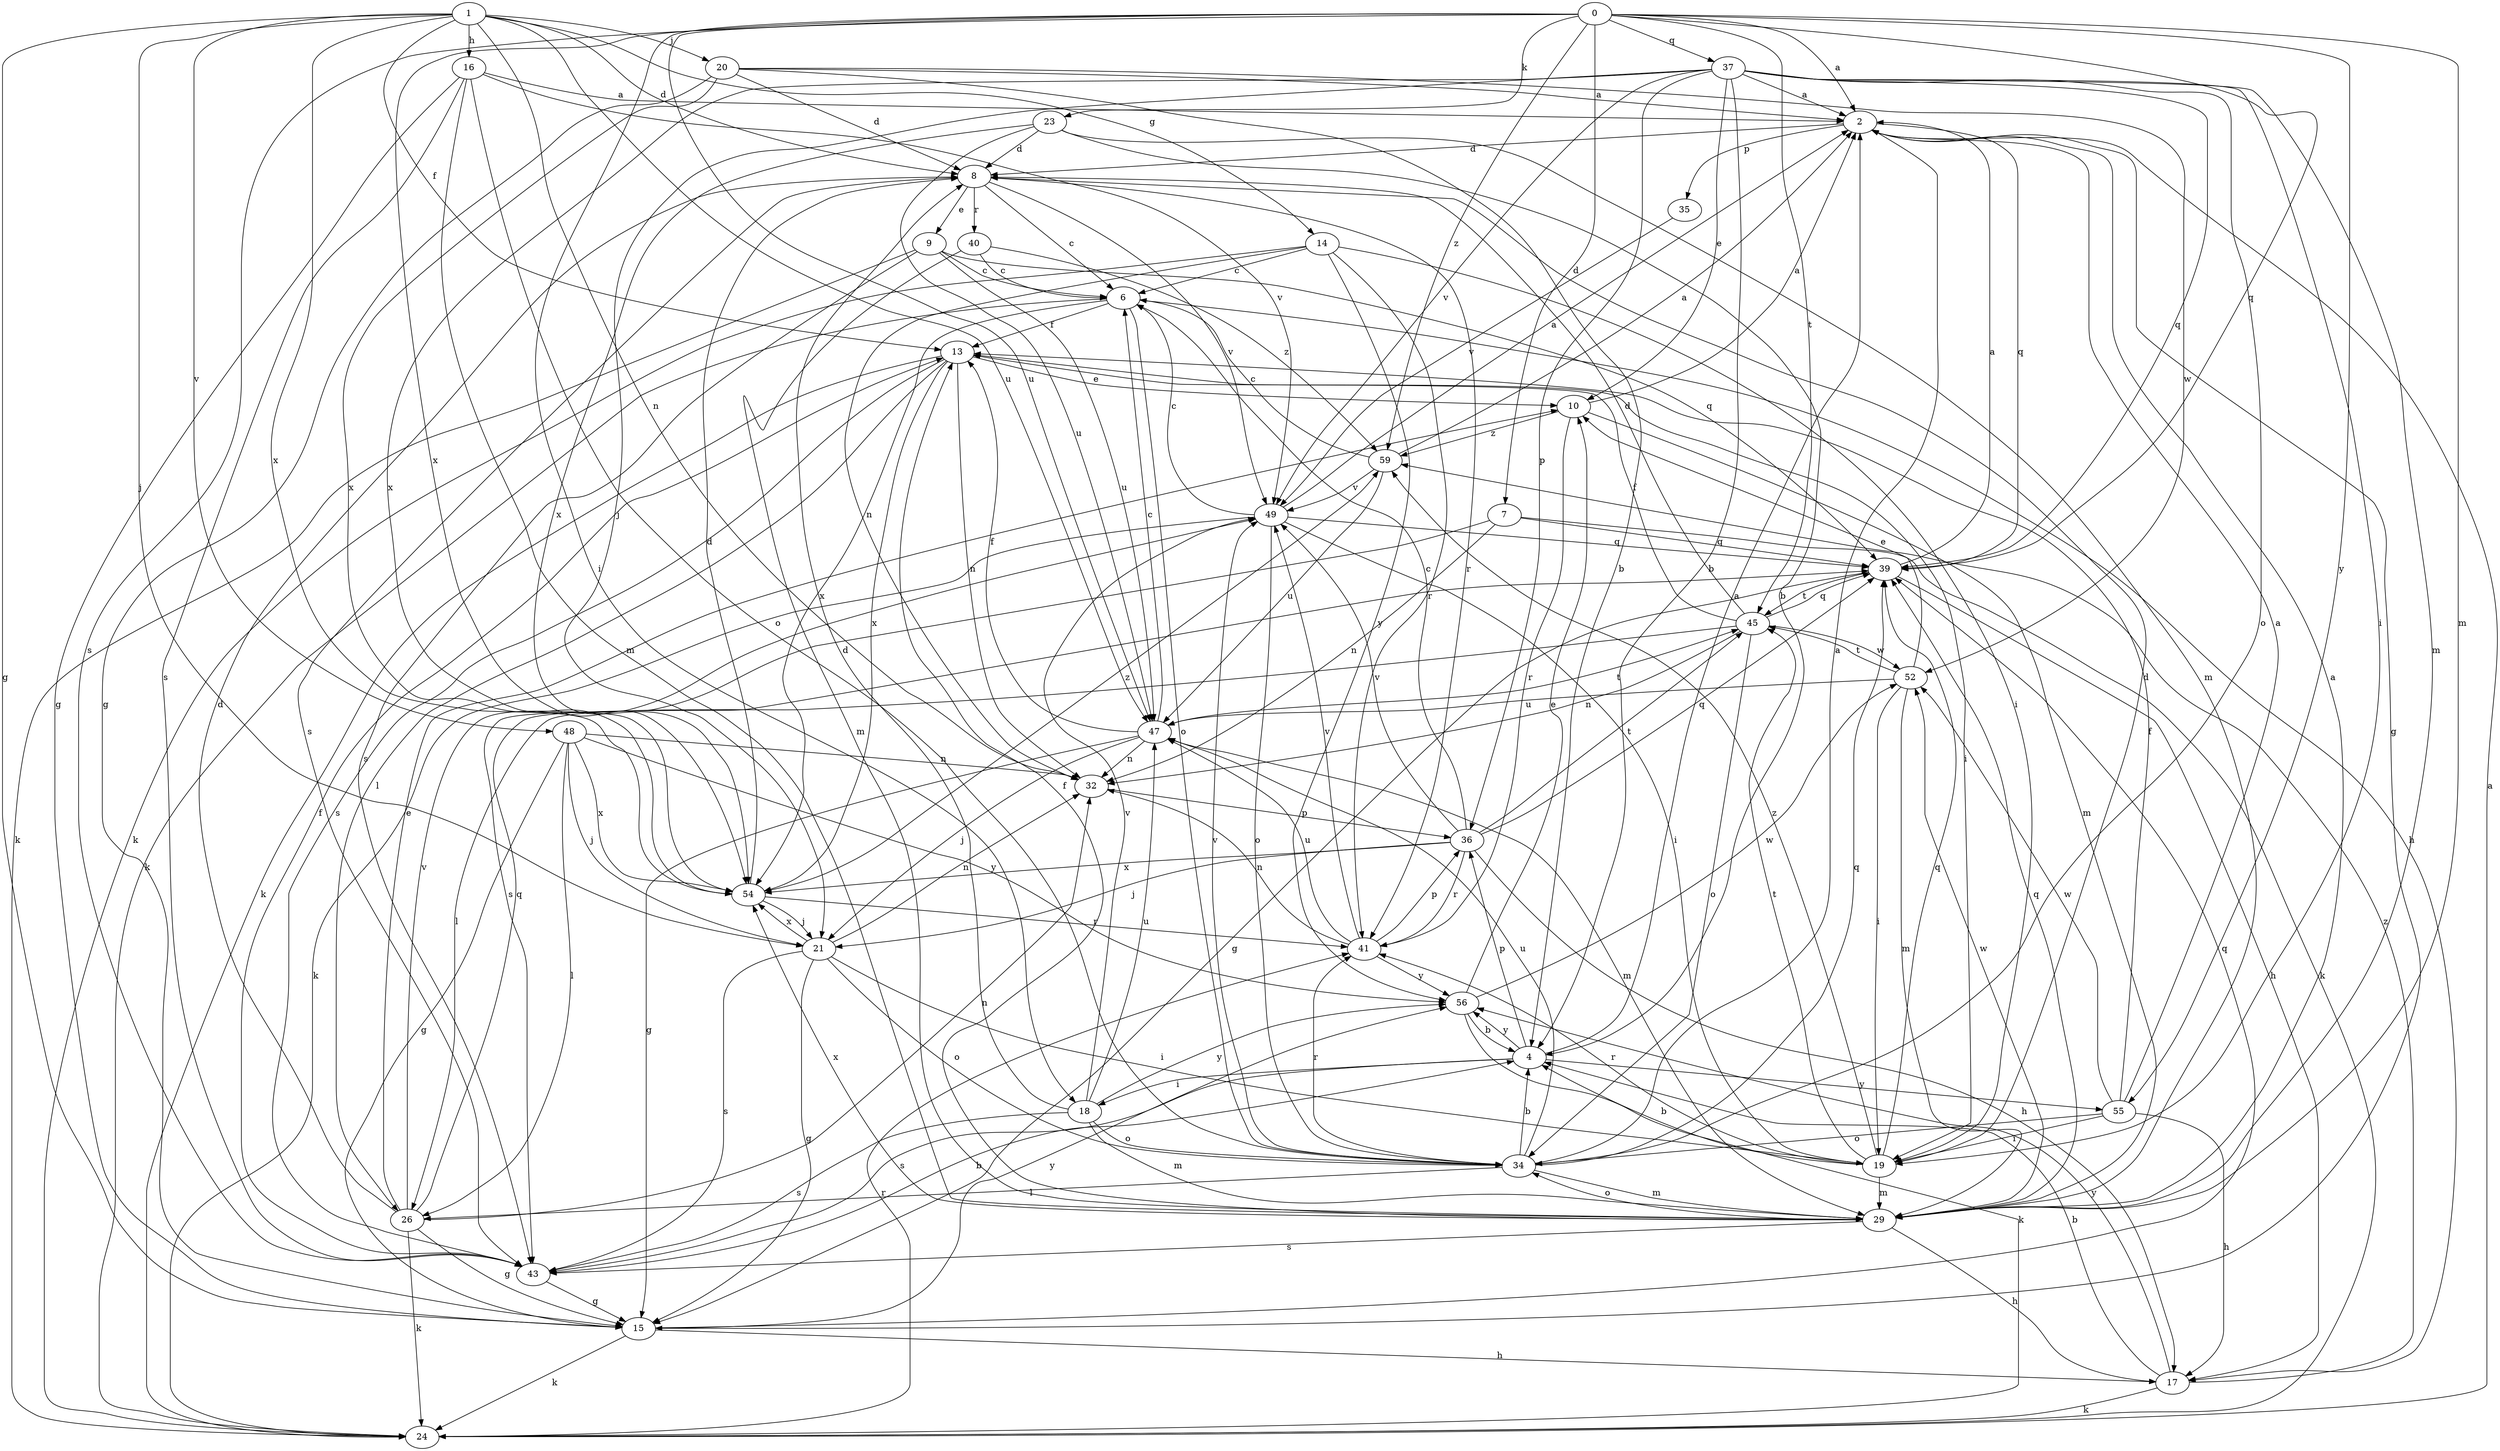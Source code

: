 strict digraph  {
0;
1;
2;
4;
6;
7;
8;
9;
10;
13;
14;
15;
16;
17;
18;
19;
20;
21;
23;
24;
26;
29;
32;
34;
35;
36;
37;
39;
40;
41;
43;
45;
47;
48;
49;
52;
54;
55;
56;
59;
0 -> 2  [label=a];
0 -> 7  [label=d];
0 -> 18  [label=i];
0 -> 23  [label=k];
0 -> 29  [label=m];
0 -> 37  [label=q];
0 -> 39  [label=q];
0 -> 43  [label=s];
0 -> 45  [label=t];
0 -> 47  [label=u];
0 -> 54  [label=x];
0 -> 55  [label=y];
0 -> 59  [label=z];
1 -> 8  [label=d];
1 -> 13  [label=f];
1 -> 14  [label=g];
1 -> 15  [label=g];
1 -> 16  [label=h];
1 -> 20  [label=j];
1 -> 21  [label=j];
1 -> 32  [label=n];
1 -> 47  [label=u];
1 -> 48  [label=v];
1 -> 54  [label=x];
2 -> 8  [label=d];
2 -> 15  [label=g];
2 -> 35  [label=p];
2 -> 39  [label=q];
4 -> 2  [label=a];
4 -> 18  [label=i];
4 -> 36  [label=p];
4 -> 43  [label=s];
4 -> 55  [label=y];
4 -> 56  [label=y];
6 -> 13  [label=f];
6 -> 17  [label=h];
6 -> 24  [label=k];
6 -> 34  [label=o];
6 -> 54  [label=x];
7 -> 24  [label=k];
7 -> 32  [label=n];
7 -> 39  [label=q];
7 -> 43  [label=s];
8 -> 6  [label=c];
8 -> 9  [label=e];
8 -> 40  [label=r];
8 -> 41  [label=r];
8 -> 43  [label=s];
8 -> 49  [label=v];
9 -> 6  [label=c];
9 -> 24  [label=k];
9 -> 39  [label=q];
9 -> 43  [label=s];
9 -> 47  [label=u];
10 -> 2  [label=a];
10 -> 29  [label=m];
10 -> 41  [label=r];
10 -> 59  [label=z];
13 -> 10  [label=e];
13 -> 19  [label=i];
13 -> 24  [label=k];
13 -> 26  [label=l];
13 -> 32  [label=n];
13 -> 43  [label=s];
13 -> 54  [label=x];
14 -> 6  [label=c];
14 -> 19  [label=i];
14 -> 24  [label=k];
14 -> 32  [label=n];
14 -> 41  [label=r];
14 -> 56  [label=y];
15 -> 17  [label=h];
15 -> 24  [label=k];
15 -> 39  [label=q];
15 -> 56  [label=y];
16 -> 2  [label=a];
16 -> 15  [label=g];
16 -> 29  [label=m];
16 -> 34  [label=o];
16 -> 43  [label=s];
16 -> 49  [label=v];
17 -> 4  [label=b];
17 -> 24  [label=k];
17 -> 56  [label=y];
17 -> 59  [label=z];
18 -> 8  [label=d];
18 -> 29  [label=m];
18 -> 34  [label=o];
18 -> 43  [label=s];
18 -> 47  [label=u];
18 -> 49  [label=v];
18 -> 56  [label=y];
19 -> 4  [label=b];
19 -> 8  [label=d];
19 -> 29  [label=m];
19 -> 39  [label=q];
19 -> 41  [label=r];
19 -> 45  [label=t];
19 -> 59  [label=z];
20 -> 2  [label=a];
20 -> 4  [label=b];
20 -> 8  [label=d];
20 -> 15  [label=g];
20 -> 52  [label=w];
20 -> 54  [label=x];
21 -> 15  [label=g];
21 -> 19  [label=i];
21 -> 32  [label=n];
21 -> 34  [label=o];
21 -> 43  [label=s];
21 -> 54  [label=x];
23 -> 4  [label=b];
23 -> 8  [label=d];
23 -> 29  [label=m];
23 -> 47  [label=u];
23 -> 54  [label=x];
24 -> 2  [label=a];
24 -> 41  [label=r];
26 -> 8  [label=d];
26 -> 10  [label=e];
26 -> 15  [label=g];
26 -> 24  [label=k];
26 -> 32  [label=n];
26 -> 39  [label=q];
26 -> 49  [label=v];
29 -> 2  [label=a];
29 -> 13  [label=f];
29 -> 17  [label=h];
29 -> 34  [label=o];
29 -> 39  [label=q];
29 -> 43  [label=s];
29 -> 52  [label=w];
29 -> 54  [label=x];
32 -> 36  [label=p];
34 -> 2  [label=a];
34 -> 4  [label=b];
34 -> 26  [label=l];
34 -> 29  [label=m];
34 -> 39  [label=q];
34 -> 41  [label=r];
34 -> 47  [label=u];
34 -> 49  [label=v];
35 -> 49  [label=v];
36 -> 6  [label=c];
36 -> 17  [label=h];
36 -> 21  [label=j];
36 -> 39  [label=q];
36 -> 41  [label=r];
36 -> 45  [label=t];
36 -> 49  [label=v];
36 -> 54  [label=x];
37 -> 2  [label=a];
37 -> 4  [label=b];
37 -> 10  [label=e];
37 -> 19  [label=i];
37 -> 21  [label=j];
37 -> 29  [label=m];
37 -> 34  [label=o];
37 -> 36  [label=p];
37 -> 39  [label=q];
37 -> 49  [label=v];
37 -> 54  [label=x];
39 -> 2  [label=a];
39 -> 15  [label=g];
39 -> 17  [label=h];
39 -> 45  [label=t];
40 -> 6  [label=c];
40 -> 29  [label=m];
40 -> 59  [label=z];
41 -> 32  [label=n];
41 -> 36  [label=p];
41 -> 47  [label=u];
41 -> 49  [label=v];
41 -> 56  [label=y];
43 -> 4  [label=b];
43 -> 13  [label=f];
43 -> 15  [label=g];
45 -> 8  [label=d];
45 -> 13  [label=f];
45 -> 26  [label=l];
45 -> 32  [label=n];
45 -> 34  [label=o];
45 -> 39  [label=q];
45 -> 52  [label=w];
47 -> 6  [label=c];
47 -> 13  [label=f];
47 -> 15  [label=g];
47 -> 21  [label=j];
47 -> 29  [label=m];
47 -> 32  [label=n];
47 -> 45  [label=t];
48 -> 15  [label=g];
48 -> 21  [label=j];
48 -> 26  [label=l];
48 -> 32  [label=n];
48 -> 54  [label=x];
48 -> 56  [label=y];
49 -> 2  [label=a];
49 -> 6  [label=c];
49 -> 19  [label=i];
49 -> 24  [label=k];
49 -> 34  [label=o];
49 -> 39  [label=q];
52 -> 10  [label=e];
52 -> 19  [label=i];
52 -> 29  [label=m];
52 -> 45  [label=t];
52 -> 47  [label=u];
54 -> 8  [label=d];
54 -> 21  [label=j];
54 -> 41  [label=r];
54 -> 59  [label=z];
55 -> 2  [label=a];
55 -> 13  [label=f];
55 -> 17  [label=h];
55 -> 19  [label=i];
55 -> 34  [label=o];
55 -> 52  [label=w];
56 -> 4  [label=b];
56 -> 10  [label=e];
56 -> 24  [label=k];
56 -> 52  [label=w];
59 -> 2  [label=a];
59 -> 6  [label=c];
59 -> 47  [label=u];
59 -> 49  [label=v];
}
